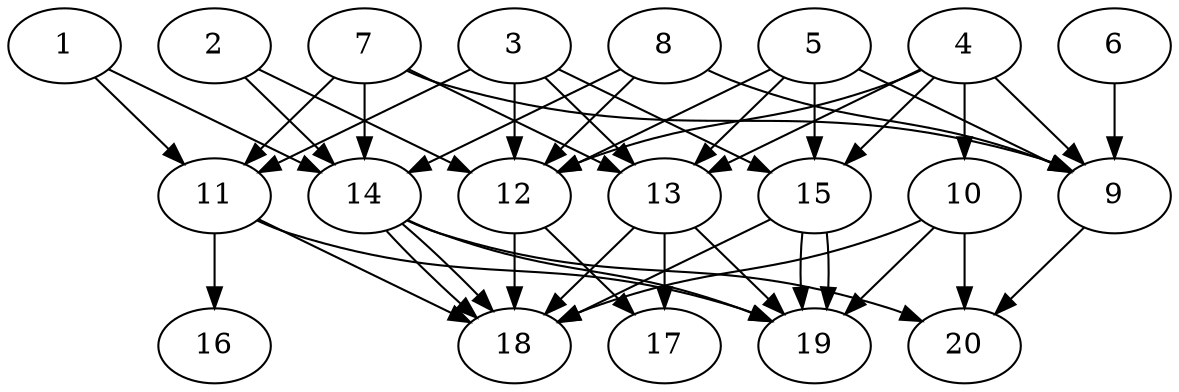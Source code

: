 // DAG automatically generated by daggen at Thu Oct  3 13:58:43 2019
// ./daggen --dot -n 20 --ccr 0.3 --fat 0.7 --regular 0.9 --density 0.9 --mindata 5242880 --maxdata 52428800 
digraph G {
  1 [size="118121813", alpha="0.14", expect_size="35436544"] 
  1 -> 11 [size ="35436544"]
  1 -> 14 [size ="35436544"]
  2 [size="111233707", alpha="0.12", expect_size="33370112"] 
  2 -> 12 [size ="33370112"]
  2 -> 14 [size ="33370112"]
  3 [size="156064427", alpha="0.09", expect_size="46819328"] 
  3 -> 11 [size ="46819328"]
  3 -> 12 [size ="46819328"]
  3 -> 13 [size ="46819328"]
  3 -> 15 [size ="46819328"]
  4 [size="125289813", alpha="0.17", expect_size="37586944"] 
  4 -> 9 [size ="37586944"]
  4 -> 10 [size ="37586944"]
  4 -> 12 [size ="37586944"]
  4 -> 13 [size ="37586944"]
  4 -> 15 [size ="37586944"]
  5 [size="81599147", alpha="0.08", expect_size="24479744"] 
  5 -> 9 [size ="24479744"]
  5 -> 12 [size ="24479744"]
  5 -> 13 [size ="24479744"]
  5 -> 15 [size ="24479744"]
  6 [size="121111893", alpha="0.03", expect_size="36333568"] 
  6 -> 9 [size ="36333568"]
  7 [size="31191040", alpha="0.20", expect_size="9357312"] 
  7 -> 9 [size ="9357312"]
  7 -> 11 [size ="9357312"]
  7 -> 13 [size ="9357312"]
  7 -> 14 [size ="9357312"]
  8 [size="51285333", alpha="0.20", expect_size="15385600"] 
  8 -> 9 [size ="15385600"]
  8 -> 12 [size ="15385600"]
  8 -> 14 [size ="15385600"]
  9 [size="50206720", alpha="0.00", expect_size="15062016"] 
  9 -> 20 [size ="15062016"]
  10 [size="167096320", alpha="0.02", expect_size="50128896"] 
  10 -> 18 [size ="50128896"]
  10 -> 19 [size ="50128896"]
  10 -> 20 [size ="50128896"]
  11 [size="24210773", alpha="0.06", expect_size="7263232"] 
  11 -> 16 [size ="7263232"]
  11 -> 18 [size ="7263232"]
  11 -> 19 [size ="7263232"]
  12 [size="134574080", alpha="0.07", expect_size="40372224"] 
  12 -> 17 [size ="40372224"]
  12 -> 18 [size ="40372224"]
  13 [size="67829760", alpha="0.17", expect_size="20348928"] 
  13 -> 17 [size ="20348928"]
  13 -> 18 [size ="20348928"]
  13 -> 19 [size ="20348928"]
  14 [size="141206187", alpha="0.07", expect_size="42361856"] 
  14 -> 18 [size ="42361856"]
  14 -> 18 [size ="42361856"]
  14 -> 19 [size ="42361856"]
  14 -> 20 [size ="42361856"]
  15 [size="118224213", alpha="0.07", expect_size="35467264"] 
  15 -> 18 [size ="35467264"]
  15 -> 19 [size ="35467264"]
  15 -> 19 [size ="35467264"]
  16 [size="20514133", alpha="0.13", expect_size="6154240"] 
  17 [size="42697387", alpha="0.15", expect_size="12809216"] 
  18 [size="40915627", alpha="0.08", expect_size="12274688"] 
  19 [size="40772267", alpha="0.18", expect_size="12231680"] 
  20 [size="42304853", alpha="0.03", expect_size="12691456"] 
}
